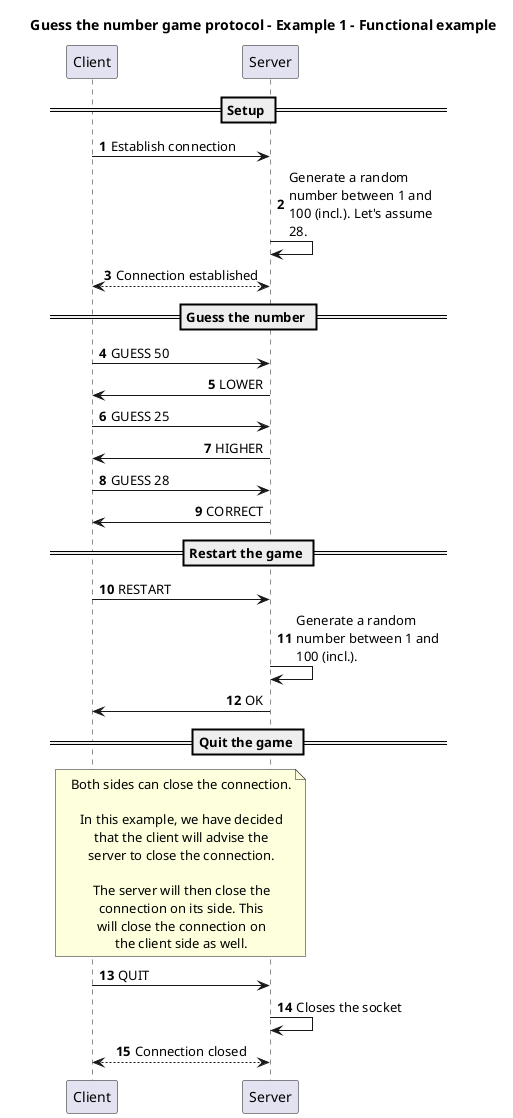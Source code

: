 @startuml guess-the-number-game-protocol-example-1-functional-example
skinparam boxPadding 100
skinparam maxMessageSize 150
skinparam noteTextAlignment center
skinparam sequenceMessageAlign direction
skinparam wrapWidth 250
autonumber

!pragma teoz true

title "Guess the number game protocol - Example 1 - Functional example"

participant "Client" as c
participant "Server" as s

== Setup ==

c->s : Establish connection
s->s: Generate a random number between 1 and 100 (incl.). Let's assume 28.
c<-->s : Connection established

== Guess the number ==

c->s: GUESS 50
s->c: LOWER

c->s: GUESS 25
s->c: HIGHER

c->s: GUESS 28
s->c: CORRECT

== Restart the game ==

c->s: RESTART
s->s: Generate a random number between 1 and 100 (incl.).
s->c: OK

== Quit the game ==

note over c, s
Both sides can close the connection.

In this example, we have decided
that the client will advise the
server to close the connection.

The server will then close the
connection on its side. This
will close the connection on
the client side as well.
end note

c->s: QUIT

s->s: Closes the socket

c<-->s : Connection closed
@enduml

